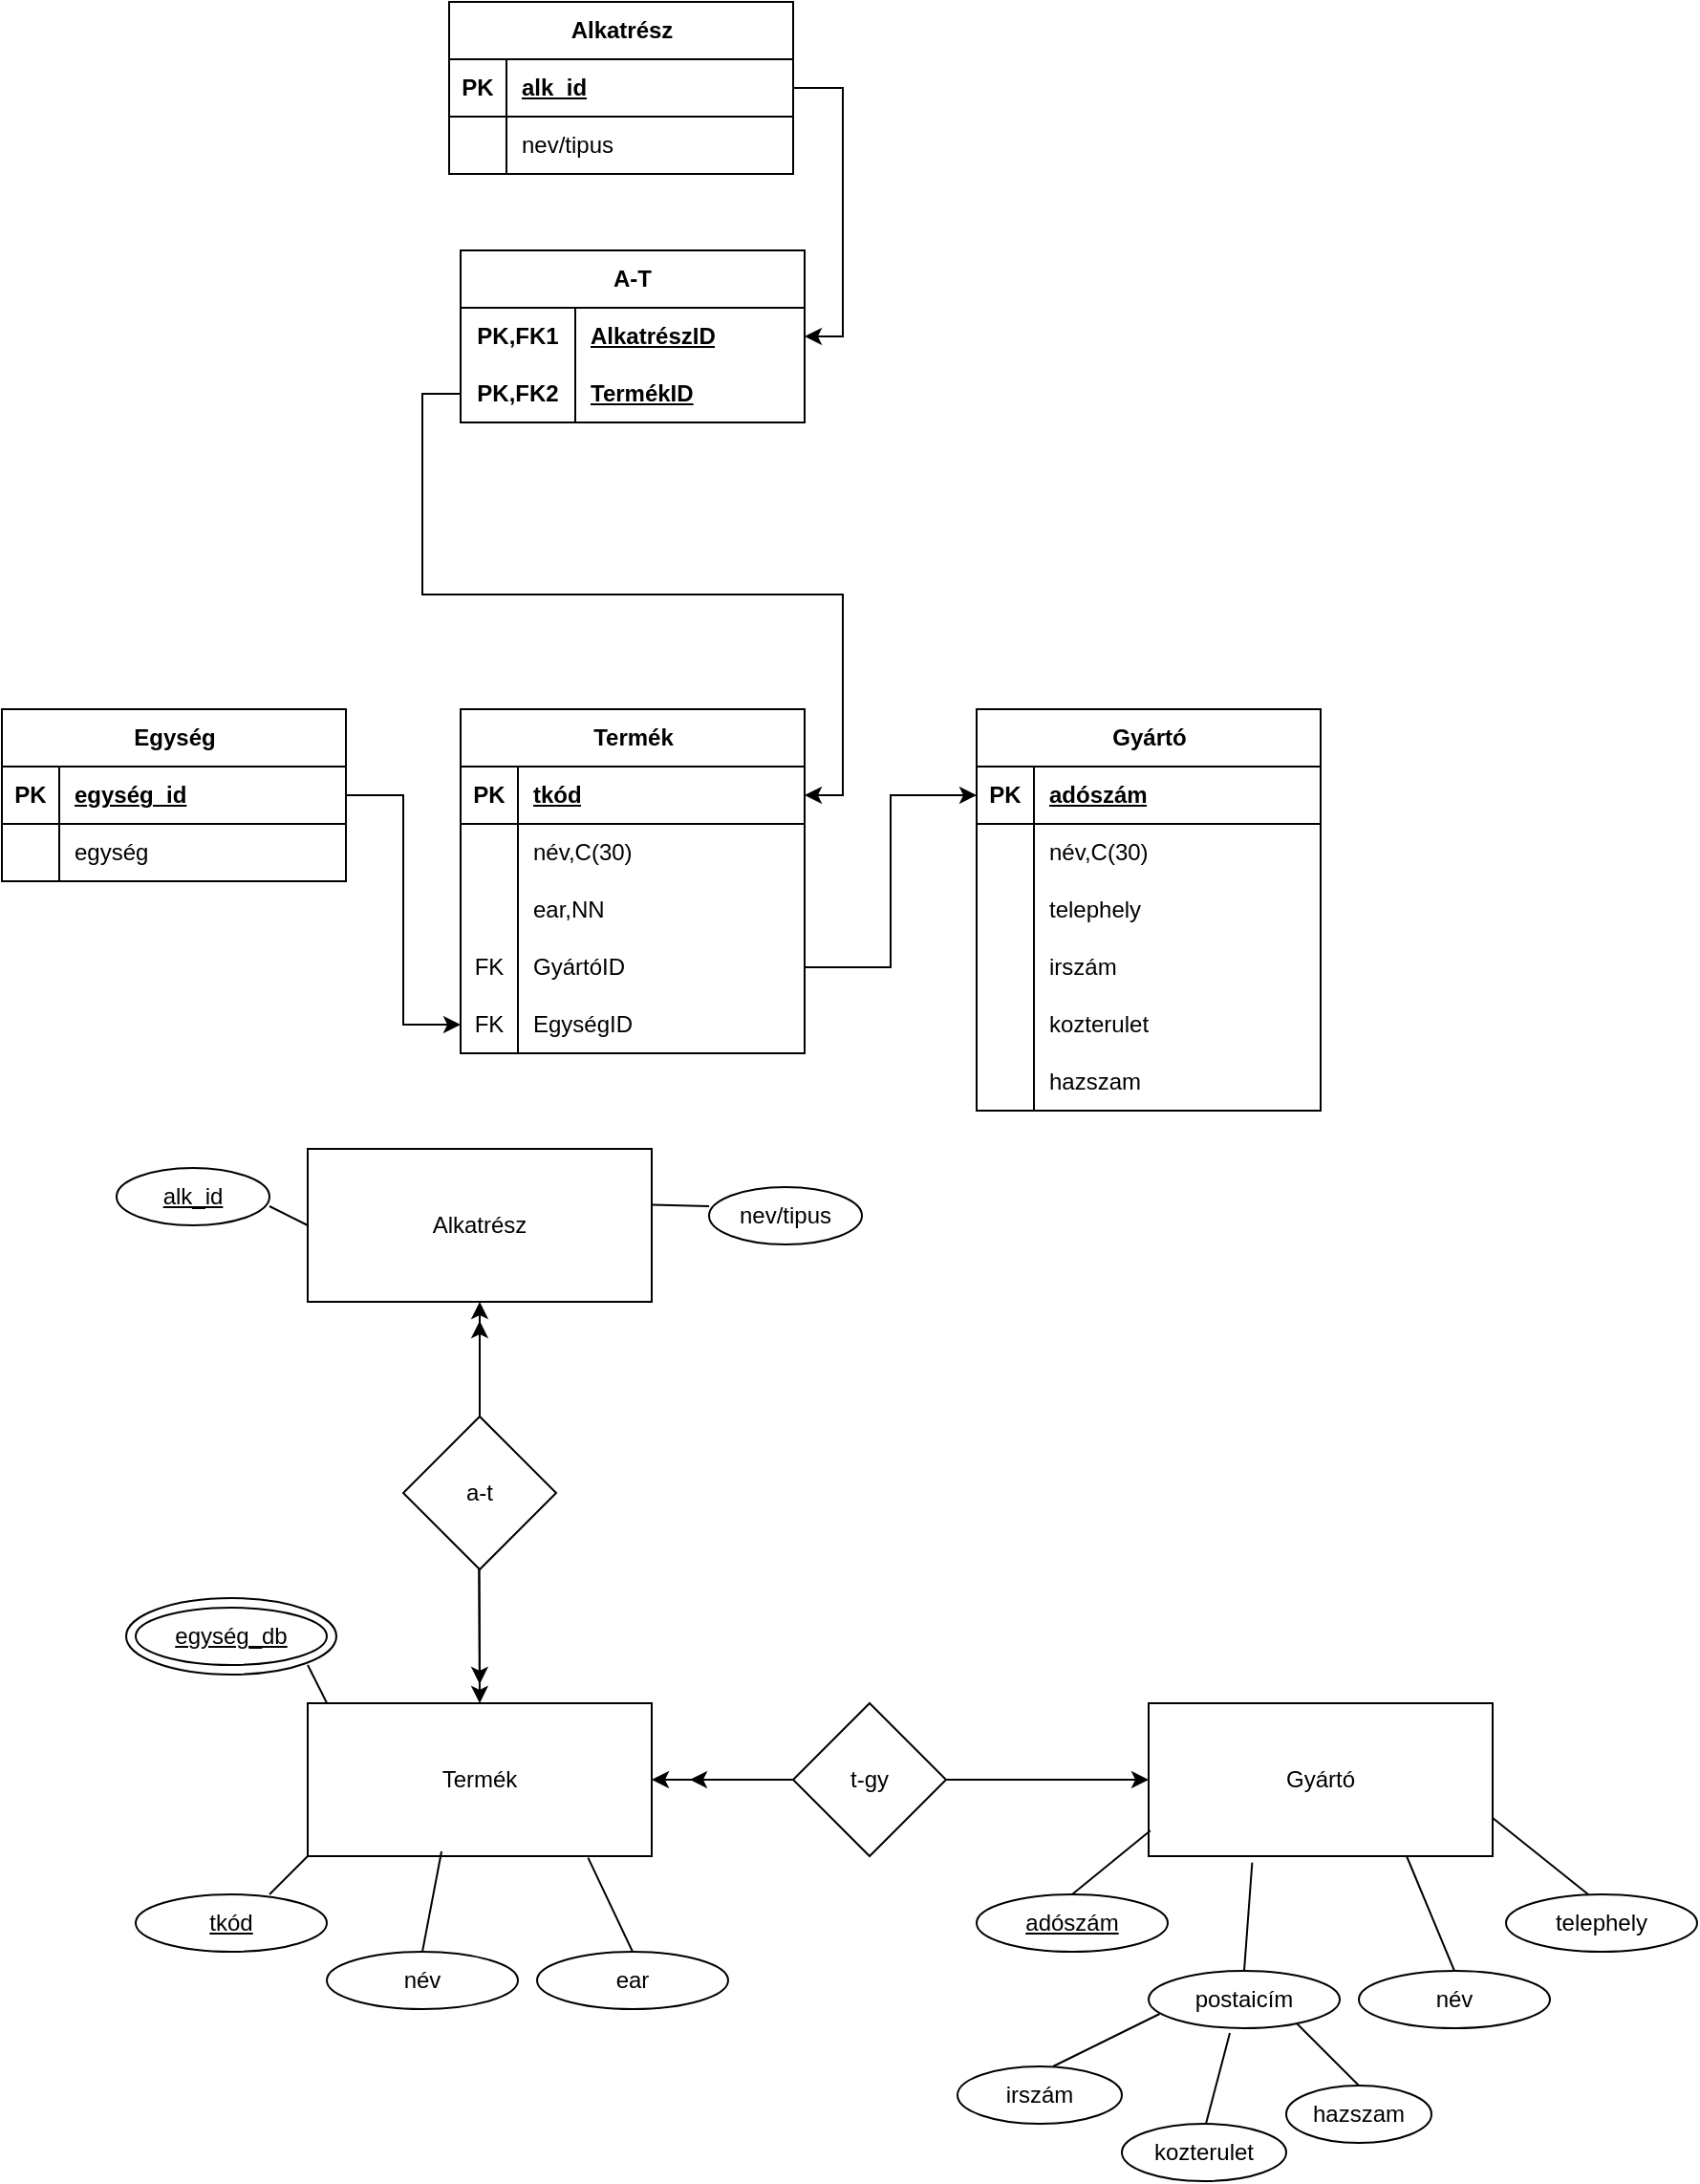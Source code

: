 <mxfile version="24.7.17">
  <diagram name="1 oldal" id="ex3Txr2FjhUjlNpyfDLN">
    <mxGraphModel dx="1541" dy="1957" grid="1" gridSize="10" guides="1" tooltips="1" connect="1" arrows="1" fold="1" page="1" pageScale="1" pageWidth="827" pageHeight="1169" math="0" shadow="0">
      <root>
        <mxCell id="0" />
        <mxCell id="1" parent="0" />
        <mxCell id="LWF4Wzzg6qmSSUHvdloJ-1" value="Termék" style="rounded=0;whiteSpace=wrap;html=1;" parent="1" vertex="1">
          <mxGeometry x="100" y="300" width="180" height="80" as="geometry" />
        </mxCell>
        <mxCell id="LWF4Wzzg6qmSSUHvdloJ-2" value="Gyártó" style="rounded=0;whiteSpace=wrap;html=1;" parent="1" vertex="1">
          <mxGeometry x="540" y="300" width="180" height="80" as="geometry" />
        </mxCell>
        <mxCell id="LWF4Wzzg6qmSSUHvdloJ-19" value="t-gy" style="rhombus;whiteSpace=wrap;html=1;" parent="1" vertex="1">
          <mxGeometry x="354" y="300" width="80" height="80" as="geometry" />
        </mxCell>
        <mxCell id="LWF4Wzzg6qmSSUHvdloJ-22" value="" style="endArrow=classic;html=1;rounded=0;entryX=0;entryY=0.5;entryDx=0;entryDy=0;" parent="1" target="LWF4Wzzg6qmSSUHvdloJ-2" edge="1">
          <mxGeometry width="50" height="50" relative="1" as="geometry">
            <mxPoint x="434" y="340" as="sourcePoint" />
            <mxPoint x="484" y="290" as="targetPoint" />
          </mxGeometry>
        </mxCell>
        <mxCell id="LWF4Wzzg6qmSSUHvdloJ-23" value="" style="endArrow=classic;html=1;rounded=0;entryX=1;entryY=0.5;entryDx=0;entryDy=0;" parent="1" target="LWF4Wzzg6qmSSUHvdloJ-1" edge="1">
          <mxGeometry width="50" height="50" relative="1" as="geometry">
            <mxPoint x="354" y="340" as="sourcePoint" />
            <mxPoint x="404" y="290" as="targetPoint" />
          </mxGeometry>
        </mxCell>
        <mxCell id="LWF4Wzzg6qmSSUHvdloJ-24" value="" style="endArrow=classic;html=1;rounded=0;" parent="1" edge="1">
          <mxGeometry width="50" height="50" relative="1" as="geometry">
            <mxPoint x="350" y="340" as="sourcePoint" />
            <mxPoint x="300" y="340" as="targetPoint" />
          </mxGeometry>
        </mxCell>
        <mxCell id="LWF4Wzzg6qmSSUHvdloJ-25" value="&lt;u&gt;tkód&lt;/u&gt;" style="ellipse;whiteSpace=wrap;html=1;" parent="1" vertex="1">
          <mxGeometry x="10" y="400" width="100" height="30" as="geometry" />
        </mxCell>
        <mxCell id="LWF4Wzzg6qmSSUHvdloJ-26" value="név" style="ellipse;whiteSpace=wrap;html=1;" parent="1" vertex="1">
          <mxGeometry x="110" y="430" width="100" height="30" as="geometry" />
        </mxCell>
        <mxCell id="LWF4Wzzg6qmSSUHvdloJ-27" value="ear" style="ellipse;whiteSpace=wrap;html=1;" parent="1" vertex="1">
          <mxGeometry x="220" y="430" width="100" height="30" as="geometry" />
        </mxCell>
        <mxCell id="LWF4Wzzg6qmSSUHvdloJ-28" value="&lt;u&gt;adószám&lt;/u&gt;" style="ellipse;whiteSpace=wrap;html=1;" parent="1" vertex="1">
          <mxGeometry x="450" y="400" width="100" height="30" as="geometry" />
        </mxCell>
        <mxCell id="LWF4Wzzg6qmSSUHvdloJ-29" value="postaicím" style="ellipse;whiteSpace=wrap;html=1;" parent="1" vertex="1">
          <mxGeometry x="540" y="440" width="100" height="30" as="geometry" />
        </mxCell>
        <mxCell id="LWF4Wzzg6qmSSUHvdloJ-30" value="telephely" style="ellipse;whiteSpace=wrap;html=1;" parent="1" vertex="1">
          <mxGeometry x="727" y="400" width="100" height="30" as="geometry" />
        </mxCell>
        <mxCell id="LWF4Wzzg6qmSSUHvdloJ-39" value="név" style="ellipse;whiteSpace=wrap;html=1;" parent="1" vertex="1">
          <mxGeometry x="650" y="440" width="100" height="30" as="geometry" />
        </mxCell>
        <mxCell id="LWF4Wzzg6qmSSUHvdloJ-40" value="irszám" style="ellipse;whiteSpace=wrap;html=1;" parent="1" vertex="1">
          <mxGeometry x="440" y="490" width="86" height="30" as="geometry" />
        </mxCell>
        <mxCell id="LWF4Wzzg6qmSSUHvdloJ-41" value="kozterulet" style="ellipse;whiteSpace=wrap;html=1;" parent="1" vertex="1">
          <mxGeometry x="526" y="520" width="86" height="30" as="geometry" />
        </mxCell>
        <mxCell id="LWF4Wzzg6qmSSUHvdloJ-42" value="hazszam" style="ellipse;whiteSpace=wrap;html=1;" parent="1" vertex="1">
          <mxGeometry x="612" y="500" width="76" height="30" as="geometry" />
        </mxCell>
        <mxCell id="LWF4Wzzg6qmSSUHvdloJ-44" value="Alkatrész" style="rounded=0;whiteSpace=wrap;html=1;" parent="1" vertex="1">
          <mxGeometry x="100" y="10" width="180" height="80" as="geometry" />
        </mxCell>
        <mxCell id="LWF4Wzzg6qmSSUHvdloJ-46" value="a-t" style="rhombus;whiteSpace=wrap;html=1;" parent="1" vertex="1">
          <mxGeometry x="150" y="150" width="80" height="80" as="geometry" />
        </mxCell>
        <mxCell id="LWF4Wzzg6qmSSUHvdloJ-49" value="" style="endArrow=classic;html=1;rounded=0;entryX=0.5;entryY=1;entryDx=0;entryDy=0;" parent="1" target="LWF4Wzzg6qmSSUHvdloJ-44" edge="1">
          <mxGeometry width="50" height="50" relative="1" as="geometry">
            <mxPoint x="190" y="150" as="sourcePoint" />
            <mxPoint x="240" y="100" as="targetPoint" />
          </mxGeometry>
        </mxCell>
        <mxCell id="LWF4Wzzg6qmSSUHvdloJ-50" value="" style="endArrow=classic;html=1;rounded=0;" parent="1" edge="1">
          <mxGeometry width="50" height="50" relative="1" as="geometry">
            <mxPoint x="189.71" y="230" as="sourcePoint" />
            <mxPoint x="190" y="300" as="targetPoint" />
          </mxGeometry>
        </mxCell>
        <mxCell id="LWF4Wzzg6qmSSUHvdloJ-51" value="" style="endArrow=classic;html=1;rounded=0;" parent="1" edge="1">
          <mxGeometry width="50" height="50" relative="1" as="geometry">
            <mxPoint x="189.71" y="230" as="sourcePoint" />
            <mxPoint x="190" y="290" as="targetPoint" />
          </mxGeometry>
        </mxCell>
        <mxCell id="LWF4Wzzg6qmSSUHvdloJ-52" value="nev/tipus" style="ellipse;whiteSpace=wrap;html=1;" parent="1" vertex="1">
          <mxGeometry x="310" y="30" width="80" height="30" as="geometry" />
        </mxCell>
        <mxCell id="LWF4Wzzg6qmSSUHvdloJ-53" value="" style="endArrow=classic;html=1;rounded=0;" parent="1" edge="1">
          <mxGeometry width="50" height="50" relative="1" as="geometry">
            <mxPoint x="190" y="150" as="sourcePoint" />
            <mxPoint x="190" y="100" as="targetPoint" />
          </mxGeometry>
        </mxCell>
        <mxCell id="LWF4Wzzg6qmSSUHvdloJ-55" value="&lt;u&gt;alk_id&lt;/u&gt;" style="ellipse;whiteSpace=wrap;html=1;" parent="1" vertex="1">
          <mxGeometry y="20" width="80" height="30" as="geometry" />
        </mxCell>
        <mxCell id="LWF4Wzzg6qmSSUHvdloJ-56" value="&lt;u&gt;egység_db&lt;/u&gt;" style="ellipse;whiteSpace=wrap;html=1;fillColor=none;" parent="1" vertex="1">
          <mxGeometry x="10" y="250" width="100" height="30" as="geometry" />
        </mxCell>
        <mxCell id="LWF4Wzzg6qmSSUHvdloJ-58" value="" style="ellipse;whiteSpace=wrap;html=1;fillColor=none;" parent="1" vertex="1">
          <mxGeometry x="5" y="245" width="110" height="40" as="geometry" />
        </mxCell>
        <mxCell id="LWF4Wzzg6qmSSUHvdloJ-59" value="" style="endArrow=none;html=1;rounded=0;entryX=0;entryY=1;entryDx=0;entryDy=0;" parent="1" target="LWF4Wzzg6qmSSUHvdloJ-1" edge="1">
          <mxGeometry width="50" height="50" relative="1" as="geometry">
            <mxPoint x="80" y="400" as="sourcePoint" />
            <mxPoint x="130" y="350" as="targetPoint" />
          </mxGeometry>
        </mxCell>
        <mxCell id="LWF4Wzzg6qmSSUHvdloJ-60" value="" style="endArrow=none;html=1;rounded=0;entryX=0.389;entryY=0.969;entryDx=0;entryDy=0;entryPerimeter=0;" parent="1" target="LWF4Wzzg6qmSSUHvdloJ-1" edge="1">
          <mxGeometry width="50" height="50" relative="1" as="geometry">
            <mxPoint x="160" y="430" as="sourcePoint" />
            <mxPoint x="210" y="380" as="targetPoint" />
          </mxGeometry>
        </mxCell>
        <mxCell id="LWF4Wzzg6qmSSUHvdloJ-61" value="" style="endArrow=none;html=1;rounded=0;entryX=0.815;entryY=1.01;entryDx=0;entryDy=0;entryPerimeter=0;" parent="1" target="LWF4Wzzg6qmSSUHvdloJ-1" edge="1">
          <mxGeometry width="50" height="50" relative="1" as="geometry">
            <mxPoint x="270" y="430" as="sourcePoint" />
            <mxPoint x="320" y="380" as="targetPoint" />
          </mxGeometry>
        </mxCell>
        <mxCell id="LWF4Wzzg6qmSSUHvdloJ-63" value="" style="endArrow=none;html=1;rounded=0;entryX=0.005;entryY=0.833;entryDx=0;entryDy=0;entryPerimeter=0;" parent="1" target="LWF4Wzzg6qmSSUHvdloJ-2" edge="1">
          <mxGeometry width="50" height="50" relative="1" as="geometry">
            <mxPoint x="500" y="400" as="sourcePoint" />
            <mxPoint x="550" y="350" as="targetPoint" />
          </mxGeometry>
        </mxCell>
        <mxCell id="LWF4Wzzg6qmSSUHvdloJ-64" value="" style="endArrow=none;html=1;rounded=0;entryX=0.301;entryY=1.042;entryDx=0;entryDy=0;entryPerimeter=0;" parent="1" target="LWF4Wzzg6qmSSUHvdloJ-2" edge="1">
          <mxGeometry width="50" height="50" relative="1" as="geometry">
            <mxPoint x="590" y="440" as="sourcePoint" />
            <mxPoint x="640" y="390" as="targetPoint" />
          </mxGeometry>
        </mxCell>
        <mxCell id="LWF4Wzzg6qmSSUHvdloJ-65" value="" style="endArrow=none;html=1;rounded=0;entryX=0.75;entryY=1;entryDx=0;entryDy=0;" parent="1" target="LWF4Wzzg6qmSSUHvdloJ-2" edge="1">
          <mxGeometry width="50" height="50" relative="1" as="geometry">
            <mxPoint x="700" y="440" as="sourcePoint" />
            <mxPoint x="750" y="390" as="targetPoint" />
          </mxGeometry>
        </mxCell>
        <mxCell id="LWF4Wzzg6qmSSUHvdloJ-66" value="" style="endArrow=none;html=1;rounded=0;entryX=1;entryY=0.75;entryDx=0;entryDy=0;" parent="1" target="LWF4Wzzg6qmSSUHvdloJ-2" edge="1">
          <mxGeometry width="50" height="50" relative="1" as="geometry">
            <mxPoint x="770" y="400" as="sourcePoint" />
            <mxPoint x="820" y="350" as="targetPoint" />
          </mxGeometry>
        </mxCell>
        <mxCell id="LWF4Wzzg6qmSSUHvdloJ-67" value="" style="endArrow=none;html=1;rounded=0;entryX=0.058;entryY=0.75;entryDx=0;entryDy=0;entryPerimeter=0;" parent="1" target="LWF4Wzzg6qmSSUHvdloJ-29" edge="1">
          <mxGeometry width="50" height="50" relative="1" as="geometry">
            <mxPoint x="490" y="490" as="sourcePoint" />
            <mxPoint x="540" y="440" as="targetPoint" />
          </mxGeometry>
        </mxCell>
        <mxCell id="LWF4Wzzg6qmSSUHvdloJ-68" value="" style="endArrow=none;html=1;rounded=0;entryX=0.425;entryY=1.083;entryDx=0;entryDy=0;entryPerimeter=0;" parent="1" target="LWF4Wzzg6qmSSUHvdloJ-29" edge="1">
          <mxGeometry width="50" height="50" relative="1" as="geometry">
            <mxPoint x="570" y="520" as="sourcePoint" />
            <mxPoint x="620" y="470" as="targetPoint" />
          </mxGeometry>
        </mxCell>
        <mxCell id="LWF4Wzzg6qmSSUHvdloJ-69" value="" style="endArrow=none;html=1;rounded=0;entryX=0.775;entryY=0.917;entryDx=0;entryDy=0;entryPerimeter=0;" parent="1" target="LWF4Wzzg6qmSSUHvdloJ-29" edge="1">
          <mxGeometry width="50" height="50" relative="1" as="geometry">
            <mxPoint x="650" y="500" as="sourcePoint" />
            <mxPoint x="700" y="450" as="targetPoint" />
          </mxGeometry>
        </mxCell>
        <mxCell id="LWF4Wzzg6qmSSUHvdloJ-70" value="" style="endArrow=none;html=1;rounded=0;entryX=0.056;entryY=0;entryDx=0;entryDy=0;entryPerimeter=0;" parent="1" target="LWF4Wzzg6qmSSUHvdloJ-1" edge="1">
          <mxGeometry width="50" height="50" relative="1" as="geometry">
            <mxPoint x="100" y="280" as="sourcePoint" />
            <mxPoint x="150" y="230" as="targetPoint" />
          </mxGeometry>
        </mxCell>
        <mxCell id="LWF4Wzzg6qmSSUHvdloJ-71" value="" style="endArrow=none;html=1;rounded=0;entryX=0;entryY=0.5;entryDx=0;entryDy=0;" parent="1" target="LWF4Wzzg6qmSSUHvdloJ-44" edge="1">
          <mxGeometry width="50" height="50" relative="1" as="geometry">
            <mxPoint x="80" y="40" as="sourcePoint" />
            <mxPoint x="130" y="-10" as="targetPoint" />
          </mxGeometry>
        </mxCell>
        <mxCell id="LWF4Wzzg6qmSSUHvdloJ-72" value="" style="endArrow=none;html=1;rounded=0;exitX=1;exitY=0.365;exitDx=0;exitDy=0;exitPerimeter=0;" parent="1" source="LWF4Wzzg6qmSSUHvdloJ-44" edge="1">
          <mxGeometry width="50" height="50" relative="1" as="geometry">
            <mxPoint x="260" y="90" as="sourcePoint" />
            <mxPoint x="310" y="40" as="targetPoint" />
          </mxGeometry>
        </mxCell>
        <mxCell id="BNZaZ487fC2I3IFNYC7y-1" value="Termék" style="shape=table;startSize=30;container=1;collapsible=1;childLayout=tableLayout;fixedRows=1;rowLines=0;fontStyle=1;align=center;resizeLast=1;html=1;" vertex="1" parent="1">
          <mxGeometry x="180" y="-220" width="180" height="180" as="geometry" />
        </mxCell>
        <mxCell id="BNZaZ487fC2I3IFNYC7y-2" value="" style="shape=tableRow;horizontal=0;startSize=0;swimlaneHead=0;swimlaneBody=0;fillColor=none;collapsible=0;dropTarget=0;points=[[0,0.5],[1,0.5]];portConstraint=eastwest;top=0;left=0;right=0;bottom=1;" vertex="1" parent="BNZaZ487fC2I3IFNYC7y-1">
          <mxGeometry y="30" width="180" height="30" as="geometry" />
        </mxCell>
        <mxCell id="BNZaZ487fC2I3IFNYC7y-3" value="PK" style="shape=partialRectangle;connectable=0;fillColor=none;top=0;left=0;bottom=0;right=0;fontStyle=1;overflow=hidden;whiteSpace=wrap;html=1;" vertex="1" parent="BNZaZ487fC2I3IFNYC7y-2">
          <mxGeometry width="30" height="30" as="geometry">
            <mxRectangle width="30" height="30" as="alternateBounds" />
          </mxGeometry>
        </mxCell>
        <mxCell id="BNZaZ487fC2I3IFNYC7y-4" value="tkód" style="shape=partialRectangle;connectable=0;fillColor=none;top=0;left=0;bottom=0;right=0;align=left;spacingLeft=6;fontStyle=5;overflow=hidden;whiteSpace=wrap;html=1;" vertex="1" parent="BNZaZ487fC2I3IFNYC7y-2">
          <mxGeometry x="30" width="150" height="30" as="geometry">
            <mxRectangle width="150" height="30" as="alternateBounds" />
          </mxGeometry>
        </mxCell>
        <mxCell id="BNZaZ487fC2I3IFNYC7y-5" value="" style="shape=tableRow;horizontal=0;startSize=0;swimlaneHead=0;swimlaneBody=0;fillColor=none;collapsible=0;dropTarget=0;points=[[0,0.5],[1,0.5]];portConstraint=eastwest;top=0;left=0;right=0;bottom=0;" vertex="1" parent="BNZaZ487fC2I3IFNYC7y-1">
          <mxGeometry y="60" width="180" height="30" as="geometry" />
        </mxCell>
        <mxCell id="BNZaZ487fC2I3IFNYC7y-6" value="" style="shape=partialRectangle;connectable=0;fillColor=none;top=0;left=0;bottom=0;right=0;editable=1;overflow=hidden;whiteSpace=wrap;html=1;" vertex="1" parent="BNZaZ487fC2I3IFNYC7y-5">
          <mxGeometry width="30" height="30" as="geometry">
            <mxRectangle width="30" height="30" as="alternateBounds" />
          </mxGeometry>
        </mxCell>
        <mxCell id="BNZaZ487fC2I3IFNYC7y-7" value="név,C(30)" style="shape=partialRectangle;connectable=0;fillColor=none;top=0;left=0;bottom=0;right=0;align=left;spacingLeft=6;overflow=hidden;whiteSpace=wrap;html=1;" vertex="1" parent="BNZaZ487fC2I3IFNYC7y-5">
          <mxGeometry x="30" width="150" height="30" as="geometry">
            <mxRectangle width="150" height="30" as="alternateBounds" />
          </mxGeometry>
        </mxCell>
        <mxCell id="BNZaZ487fC2I3IFNYC7y-8" value="" style="shape=tableRow;horizontal=0;startSize=0;swimlaneHead=0;swimlaneBody=0;fillColor=none;collapsible=0;dropTarget=0;points=[[0,0.5],[1,0.5]];portConstraint=eastwest;top=0;left=0;right=0;bottom=0;" vertex="1" parent="BNZaZ487fC2I3IFNYC7y-1">
          <mxGeometry y="90" width="180" height="30" as="geometry" />
        </mxCell>
        <mxCell id="BNZaZ487fC2I3IFNYC7y-9" value="" style="shape=partialRectangle;connectable=0;fillColor=none;top=0;left=0;bottom=0;right=0;editable=1;overflow=hidden;whiteSpace=wrap;html=1;" vertex="1" parent="BNZaZ487fC2I3IFNYC7y-8">
          <mxGeometry width="30" height="30" as="geometry">
            <mxRectangle width="30" height="30" as="alternateBounds" />
          </mxGeometry>
        </mxCell>
        <mxCell id="BNZaZ487fC2I3IFNYC7y-10" value="ear,NN" style="shape=partialRectangle;connectable=0;fillColor=none;top=0;left=0;bottom=0;right=0;align=left;spacingLeft=6;overflow=hidden;whiteSpace=wrap;html=1;" vertex="1" parent="BNZaZ487fC2I3IFNYC7y-8">
          <mxGeometry x="30" width="150" height="30" as="geometry">
            <mxRectangle width="150" height="30" as="alternateBounds" />
          </mxGeometry>
        </mxCell>
        <mxCell id="BNZaZ487fC2I3IFNYC7y-27" value="" style="shape=tableRow;horizontal=0;startSize=0;swimlaneHead=0;swimlaneBody=0;fillColor=none;collapsible=0;dropTarget=0;points=[[0,0.5],[1,0.5]];portConstraint=eastwest;top=0;left=0;right=0;bottom=0;" vertex="1" parent="BNZaZ487fC2I3IFNYC7y-1">
          <mxGeometry y="120" width="180" height="30" as="geometry" />
        </mxCell>
        <mxCell id="BNZaZ487fC2I3IFNYC7y-28" value="FK" style="shape=partialRectangle;connectable=0;fillColor=none;top=0;left=0;bottom=0;right=0;editable=1;overflow=hidden;whiteSpace=wrap;html=1;" vertex="1" parent="BNZaZ487fC2I3IFNYC7y-27">
          <mxGeometry width="30" height="30" as="geometry">
            <mxRectangle width="30" height="30" as="alternateBounds" />
          </mxGeometry>
        </mxCell>
        <mxCell id="BNZaZ487fC2I3IFNYC7y-29" value="GyártóID" style="shape=partialRectangle;connectable=0;fillColor=none;top=0;left=0;bottom=0;right=0;align=left;spacingLeft=6;overflow=hidden;whiteSpace=wrap;html=1;" vertex="1" parent="BNZaZ487fC2I3IFNYC7y-27">
          <mxGeometry x="30" width="150" height="30" as="geometry">
            <mxRectangle width="150" height="30" as="alternateBounds" />
          </mxGeometry>
        </mxCell>
        <mxCell id="BNZaZ487fC2I3IFNYC7y-44" value="" style="shape=tableRow;horizontal=0;startSize=0;swimlaneHead=0;swimlaneBody=0;fillColor=none;collapsible=0;dropTarget=0;points=[[0,0.5],[1,0.5]];portConstraint=eastwest;top=0;left=0;right=0;bottom=0;" vertex="1" parent="BNZaZ487fC2I3IFNYC7y-1">
          <mxGeometry y="150" width="180" height="30" as="geometry" />
        </mxCell>
        <mxCell id="BNZaZ487fC2I3IFNYC7y-45" value="FK" style="shape=partialRectangle;connectable=0;fillColor=none;top=0;left=0;bottom=0;right=0;editable=1;overflow=hidden;whiteSpace=wrap;html=1;" vertex="1" parent="BNZaZ487fC2I3IFNYC7y-44">
          <mxGeometry width="30" height="30" as="geometry">
            <mxRectangle width="30" height="30" as="alternateBounds" />
          </mxGeometry>
        </mxCell>
        <mxCell id="BNZaZ487fC2I3IFNYC7y-46" value="EgységID" style="shape=partialRectangle;connectable=0;fillColor=none;top=0;left=0;bottom=0;right=0;align=left;spacingLeft=6;overflow=hidden;whiteSpace=wrap;html=1;" vertex="1" parent="BNZaZ487fC2I3IFNYC7y-44">
          <mxGeometry x="30" width="150" height="30" as="geometry">
            <mxRectangle width="150" height="30" as="alternateBounds" />
          </mxGeometry>
        </mxCell>
        <mxCell id="BNZaZ487fC2I3IFNYC7y-14" value="Gyártó" style="shape=table;startSize=30;container=1;collapsible=1;childLayout=tableLayout;fixedRows=1;rowLines=0;fontStyle=1;align=center;resizeLast=1;html=1;" vertex="1" parent="1">
          <mxGeometry x="450" y="-220" width="180" height="210" as="geometry" />
        </mxCell>
        <mxCell id="BNZaZ487fC2I3IFNYC7y-15" value="" style="shape=tableRow;horizontal=0;startSize=0;swimlaneHead=0;swimlaneBody=0;fillColor=none;collapsible=0;dropTarget=0;points=[[0,0.5],[1,0.5]];portConstraint=eastwest;top=0;left=0;right=0;bottom=1;" vertex="1" parent="BNZaZ487fC2I3IFNYC7y-14">
          <mxGeometry y="30" width="180" height="30" as="geometry" />
        </mxCell>
        <mxCell id="BNZaZ487fC2I3IFNYC7y-16" value="PK" style="shape=partialRectangle;connectable=0;fillColor=none;top=0;left=0;bottom=0;right=0;fontStyle=1;overflow=hidden;whiteSpace=wrap;html=1;" vertex="1" parent="BNZaZ487fC2I3IFNYC7y-15">
          <mxGeometry width="30" height="30" as="geometry">
            <mxRectangle width="30" height="30" as="alternateBounds" />
          </mxGeometry>
        </mxCell>
        <mxCell id="BNZaZ487fC2I3IFNYC7y-17" value="adószám" style="shape=partialRectangle;connectable=0;fillColor=none;top=0;left=0;bottom=0;right=0;align=left;spacingLeft=6;fontStyle=5;overflow=hidden;whiteSpace=wrap;html=1;" vertex="1" parent="BNZaZ487fC2I3IFNYC7y-15">
          <mxGeometry x="30" width="150" height="30" as="geometry">
            <mxRectangle width="150" height="30" as="alternateBounds" />
          </mxGeometry>
        </mxCell>
        <mxCell id="BNZaZ487fC2I3IFNYC7y-18" value="" style="shape=tableRow;horizontal=0;startSize=0;swimlaneHead=0;swimlaneBody=0;fillColor=none;collapsible=0;dropTarget=0;points=[[0,0.5],[1,0.5]];portConstraint=eastwest;top=0;left=0;right=0;bottom=0;" vertex="1" parent="BNZaZ487fC2I3IFNYC7y-14">
          <mxGeometry y="60" width="180" height="30" as="geometry" />
        </mxCell>
        <mxCell id="BNZaZ487fC2I3IFNYC7y-19" value="" style="shape=partialRectangle;connectable=0;fillColor=none;top=0;left=0;bottom=0;right=0;editable=1;overflow=hidden;whiteSpace=wrap;html=1;" vertex="1" parent="BNZaZ487fC2I3IFNYC7y-18">
          <mxGeometry width="30" height="30" as="geometry">
            <mxRectangle width="30" height="30" as="alternateBounds" />
          </mxGeometry>
        </mxCell>
        <mxCell id="BNZaZ487fC2I3IFNYC7y-20" value="név,C(30)" style="shape=partialRectangle;connectable=0;fillColor=none;top=0;left=0;bottom=0;right=0;align=left;spacingLeft=6;overflow=hidden;whiteSpace=wrap;html=1;" vertex="1" parent="BNZaZ487fC2I3IFNYC7y-18">
          <mxGeometry x="30" width="150" height="30" as="geometry">
            <mxRectangle width="150" height="30" as="alternateBounds" />
          </mxGeometry>
        </mxCell>
        <mxCell id="BNZaZ487fC2I3IFNYC7y-21" value="" style="shape=tableRow;horizontal=0;startSize=0;swimlaneHead=0;swimlaneBody=0;fillColor=none;collapsible=0;dropTarget=0;points=[[0,0.5],[1,0.5]];portConstraint=eastwest;top=0;left=0;right=0;bottom=0;" vertex="1" parent="BNZaZ487fC2I3IFNYC7y-14">
          <mxGeometry y="90" width="180" height="30" as="geometry" />
        </mxCell>
        <mxCell id="BNZaZ487fC2I3IFNYC7y-22" value="" style="shape=partialRectangle;connectable=0;fillColor=none;top=0;left=0;bottom=0;right=0;editable=1;overflow=hidden;whiteSpace=wrap;html=1;" vertex="1" parent="BNZaZ487fC2I3IFNYC7y-21">
          <mxGeometry width="30" height="30" as="geometry">
            <mxRectangle width="30" height="30" as="alternateBounds" />
          </mxGeometry>
        </mxCell>
        <mxCell id="BNZaZ487fC2I3IFNYC7y-23" value="telephely" style="shape=partialRectangle;connectable=0;fillColor=none;top=0;left=0;bottom=0;right=0;align=left;spacingLeft=6;overflow=hidden;whiteSpace=wrap;html=1;" vertex="1" parent="BNZaZ487fC2I3IFNYC7y-21">
          <mxGeometry x="30" width="150" height="30" as="geometry">
            <mxRectangle width="150" height="30" as="alternateBounds" />
          </mxGeometry>
        </mxCell>
        <mxCell id="BNZaZ487fC2I3IFNYC7y-56" value="" style="shape=tableRow;horizontal=0;startSize=0;swimlaneHead=0;swimlaneBody=0;fillColor=none;collapsible=0;dropTarget=0;points=[[0,0.5],[1,0.5]];portConstraint=eastwest;top=0;left=0;right=0;bottom=0;" vertex="1" parent="BNZaZ487fC2I3IFNYC7y-14">
          <mxGeometry y="120" width="180" height="30" as="geometry" />
        </mxCell>
        <mxCell id="BNZaZ487fC2I3IFNYC7y-57" value="" style="shape=partialRectangle;connectable=0;fillColor=none;top=0;left=0;bottom=0;right=0;editable=1;overflow=hidden;whiteSpace=wrap;html=1;" vertex="1" parent="BNZaZ487fC2I3IFNYC7y-56">
          <mxGeometry width="30" height="30" as="geometry">
            <mxRectangle width="30" height="30" as="alternateBounds" />
          </mxGeometry>
        </mxCell>
        <mxCell id="BNZaZ487fC2I3IFNYC7y-58" value="irszám" style="shape=partialRectangle;connectable=0;fillColor=none;top=0;left=0;bottom=0;right=0;align=left;spacingLeft=6;overflow=hidden;whiteSpace=wrap;html=1;" vertex="1" parent="BNZaZ487fC2I3IFNYC7y-56">
          <mxGeometry x="30" width="150" height="30" as="geometry">
            <mxRectangle width="150" height="30" as="alternateBounds" />
          </mxGeometry>
        </mxCell>
        <mxCell id="BNZaZ487fC2I3IFNYC7y-59" value="" style="shape=tableRow;horizontal=0;startSize=0;swimlaneHead=0;swimlaneBody=0;fillColor=none;collapsible=0;dropTarget=0;points=[[0,0.5],[1,0.5]];portConstraint=eastwest;top=0;left=0;right=0;bottom=0;" vertex="1" parent="BNZaZ487fC2I3IFNYC7y-14">
          <mxGeometry y="150" width="180" height="30" as="geometry" />
        </mxCell>
        <mxCell id="BNZaZ487fC2I3IFNYC7y-60" value="" style="shape=partialRectangle;connectable=0;fillColor=none;top=0;left=0;bottom=0;right=0;editable=1;overflow=hidden;whiteSpace=wrap;html=1;" vertex="1" parent="BNZaZ487fC2I3IFNYC7y-59">
          <mxGeometry width="30" height="30" as="geometry">
            <mxRectangle width="30" height="30" as="alternateBounds" />
          </mxGeometry>
        </mxCell>
        <mxCell id="BNZaZ487fC2I3IFNYC7y-61" value="kozterulet" style="shape=partialRectangle;connectable=0;fillColor=none;top=0;left=0;bottom=0;right=0;align=left;spacingLeft=6;overflow=hidden;whiteSpace=wrap;html=1;" vertex="1" parent="BNZaZ487fC2I3IFNYC7y-59">
          <mxGeometry x="30" width="150" height="30" as="geometry">
            <mxRectangle width="150" height="30" as="alternateBounds" />
          </mxGeometry>
        </mxCell>
        <mxCell id="BNZaZ487fC2I3IFNYC7y-62" value="" style="shape=tableRow;horizontal=0;startSize=0;swimlaneHead=0;swimlaneBody=0;fillColor=none;collapsible=0;dropTarget=0;points=[[0,0.5],[1,0.5]];portConstraint=eastwest;top=0;left=0;right=0;bottom=0;" vertex="1" parent="BNZaZ487fC2I3IFNYC7y-14">
          <mxGeometry y="180" width="180" height="30" as="geometry" />
        </mxCell>
        <mxCell id="BNZaZ487fC2I3IFNYC7y-63" value="" style="shape=partialRectangle;connectable=0;fillColor=none;top=0;left=0;bottom=0;right=0;editable=1;overflow=hidden;whiteSpace=wrap;html=1;" vertex="1" parent="BNZaZ487fC2I3IFNYC7y-62">
          <mxGeometry width="30" height="30" as="geometry">
            <mxRectangle width="30" height="30" as="alternateBounds" />
          </mxGeometry>
        </mxCell>
        <mxCell id="BNZaZ487fC2I3IFNYC7y-64" value="hazszam" style="shape=partialRectangle;connectable=0;fillColor=none;top=0;left=0;bottom=0;right=0;align=left;spacingLeft=6;overflow=hidden;whiteSpace=wrap;html=1;" vertex="1" parent="BNZaZ487fC2I3IFNYC7y-62">
          <mxGeometry x="30" width="150" height="30" as="geometry">
            <mxRectangle width="150" height="30" as="alternateBounds" />
          </mxGeometry>
        </mxCell>
        <mxCell id="BNZaZ487fC2I3IFNYC7y-30" style="edgeStyle=orthogonalEdgeStyle;rounded=0;orthogonalLoop=1;jettySize=auto;html=1;entryX=0;entryY=0.5;entryDx=0;entryDy=0;" edge="1" parent="1" source="BNZaZ487fC2I3IFNYC7y-27" target="BNZaZ487fC2I3IFNYC7y-15">
          <mxGeometry relative="1" as="geometry" />
        </mxCell>
        <mxCell id="BNZaZ487fC2I3IFNYC7y-31" value="Egység" style="shape=table;startSize=30;container=1;collapsible=1;childLayout=tableLayout;fixedRows=1;rowLines=0;fontStyle=1;align=center;resizeLast=1;html=1;" vertex="1" parent="1">
          <mxGeometry x="-60" y="-220" width="180" height="90" as="geometry" />
        </mxCell>
        <mxCell id="BNZaZ487fC2I3IFNYC7y-32" value="" style="shape=tableRow;horizontal=0;startSize=0;swimlaneHead=0;swimlaneBody=0;fillColor=none;collapsible=0;dropTarget=0;points=[[0,0.5],[1,0.5]];portConstraint=eastwest;top=0;left=0;right=0;bottom=1;" vertex="1" parent="BNZaZ487fC2I3IFNYC7y-31">
          <mxGeometry y="30" width="180" height="30" as="geometry" />
        </mxCell>
        <mxCell id="BNZaZ487fC2I3IFNYC7y-33" value="PK" style="shape=partialRectangle;connectable=0;fillColor=none;top=0;left=0;bottom=0;right=0;fontStyle=1;overflow=hidden;whiteSpace=wrap;html=1;" vertex="1" parent="BNZaZ487fC2I3IFNYC7y-32">
          <mxGeometry width="30" height="30" as="geometry">
            <mxRectangle width="30" height="30" as="alternateBounds" />
          </mxGeometry>
        </mxCell>
        <mxCell id="BNZaZ487fC2I3IFNYC7y-34" value="egység_id" style="shape=partialRectangle;connectable=0;fillColor=none;top=0;left=0;bottom=0;right=0;align=left;spacingLeft=6;fontStyle=5;overflow=hidden;whiteSpace=wrap;html=1;" vertex="1" parent="BNZaZ487fC2I3IFNYC7y-32">
          <mxGeometry x="30" width="150" height="30" as="geometry">
            <mxRectangle width="150" height="30" as="alternateBounds" />
          </mxGeometry>
        </mxCell>
        <mxCell id="BNZaZ487fC2I3IFNYC7y-35" value="" style="shape=tableRow;horizontal=0;startSize=0;swimlaneHead=0;swimlaneBody=0;fillColor=none;collapsible=0;dropTarget=0;points=[[0,0.5],[1,0.5]];portConstraint=eastwest;top=0;left=0;right=0;bottom=0;" vertex="1" parent="BNZaZ487fC2I3IFNYC7y-31">
          <mxGeometry y="60" width="180" height="30" as="geometry" />
        </mxCell>
        <mxCell id="BNZaZ487fC2I3IFNYC7y-36" value="" style="shape=partialRectangle;connectable=0;fillColor=none;top=0;left=0;bottom=0;right=0;editable=1;overflow=hidden;whiteSpace=wrap;html=1;" vertex="1" parent="BNZaZ487fC2I3IFNYC7y-35">
          <mxGeometry width="30" height="30" as="geometry">
            <mxRectangle width="30" height="30" as="alternateBounds" />
          </mxGeometry>
        </mxCell>
        <mxCell id="BNZaZ487fC2I3IFNYC7y-37" value="egység" style="shape=partialRectangle;connectable=0;fillColor=none;top=0;left=0;bottom=0;right=0;align=left;spacingLeft=6;overflow=hidden;whiteSpace=wrap;html=1;" vertex="1" parent="BNZaZ487fC2I3IFNYC7y-35">
          <mxGeometry x="30" width="150" height="30" as="geometry">
            <mxRectangle width="150" height="30" as="alternateBounds" />
          </mxGeometry>
        </mxCell>
        <mxCell id="BNZaZ487fC2I3IFNYC7y-55" style="edgeStyle=orthogonalEdgeStyle;rounded=0;orthogonalLoop=1;jettySize=auto;html=1;entryX=0;entryY=0.5;entryDx=0;entryDy=0;" edge="1" parent="1" source="BNZaZ487fC2I3IFNYC7y-32" target="BNZaZ487fC2I3IFNYC7y-44">
          <mxGeometry relative="1" as="geometry" />
        </mxCell>
        <mxCell id="BNZaZ487fC2I3IFNYC7y-65" value="A-T" style="shape=table;startSize=30;container=1;collapsible=1;childLayout=tableLayout;fixedRows=1;rowLines=0;fontStyle=1;align=center;resizeLast=1;html=1;whiteSpace=wrap;" vertex="1" parent="1">
          <mxGeometry x="180" y="-460" width="180" height="90" as="geometry" />
        </mxCell>
        <mxCell id="BNZaZ487fC2I3IFNYC7y-66" value="" style="shape=tableRow;horizontal=0;startSize=0;swimlaneHead=0;swimlaneBody=0;fillColor=none;collapsible=0;dropTarget=0;points=[[0,0.5],[1,0.5]];portConstraint=eastwest;top=0;left=0;right=0;bottom=0;html=1;" vertex="1" parent="BNZaZ487fC2I3IFNYC7y-65">
          <mxGeometry y="30" width="180" height="30" as="geometry" />
        </mxCell>
        <mxCell id="BNZaZ487fC2I3IFNYC7y-67" value="PK,FK1" style="shape=partialRectangle;connectable=0;fillColor=none;top=0;left=0;bottom=0;right=0;fontStyle=1;overflow=hidden;html=1;whiteSpace=wrap;" vertex="1" parent="BNZaZ487fC2I3IFNYC7y-66">
          <mxGeometry width="60" height="30" as="geometry">
            <mxRectangle width="60" height="30" as="alternateBounds" />
          </mxGeometry>
        </mxCell>
        <mxCell id="BNZaZ487fC2I3IFNYC7y-68" value="AlkatrészID" style="shape=partialRectangle;connectable=0;fillColor=none;top=0;left=0;bottom=0;right=0;align=left;spacingLeft=6;fontStyle=5;overflow=hidden;html=1;whiteSpace=wrap;" vertex="1" parent="BNZaZ487fC2I3IFNYC7y-66">
          <mxGeometry x="60" width="120" height="30" as="geometry">
            <mxRectangle width="120" height="30" as="alternateBounds" />
          </mxGeometry>
        </mxCell>
        <mxCell id="BNZaZ487fC2I3IFNYC7y-69" value="" style="shape=tableRow;horizontal=0;startSize=0;swimlaneHead=0;swimlaneBody=0;fillColor=none;collapsible=0;dropTarget=0;points=[[0,0.5],[1,0.5]];portConstraint=eastwest;top=0;left=0;right=0;bottom=1;html=1;" vertex="1" parent="BNZaZ487fC2I3IFNYC7y-65">
          <mxGeometry y="60" width="180" height="30" as="geometry" />
        </mxCell>
        <mxCell id="BNZaZ487fC2I3IFNYC7y-70" value="PK,FK2" style="shape=partialRectangle;connectable=0;fillColor=none;top=0;left=0;bottom=0;right=0;fontStyle=1;overflow=hidden;html=1;whiteSpace=wrap;" vertex="1" parent="BNZaZ487fC2I3IFNYC7y-69">
          <mxGeometry width="60" height="30" as="geometry">
            <mxRectangle width="60" height="30" as="alternateBounds" />
          </mxGeometry>
        </mxCell>
        <mxCell id="BNZaZ487fC2I3IFNYC7y-71" value="TermékID" style="shape=partialRectangle;connectable=0;fillColor=none;top=0;left=0;bottom=0;right=0;align=left;spacingLeft=6;fontStyle=5;overflow=hidden;html=1;whiteSpace=wrap;" vertex="1" parent="BNZaZ487fC2I3IFNYC7y-69">
          <mxGeometry x="60" width="120" height="30" as="geometry">
            <mxRectangle width="120" height="30" as="alternateBounds" />
          </mxGeometry>
        </mxCell>
        <mxCell id="BNZaZ487fC2I3IFNYC7y-78" style="edgeStyle=orthogonalEdgeStyle;rounded=0;orthogonalLoop=1;jettySize=auto;html=1;entryX=1;entryY=0.5;entryDx=0;entryDy=0;" edge="1" parent="1" source="BNZaZ487fC2I3IFNYC7y-69" target="BNZaZ487fC2I3IFNYC7y-2">
          <mxGeometry relative="1" as="geometry" />
        </mxCell>
        <mxCell id="BNZaZ487fC2I3IFNYC7y-79" value="Alkatrész" style="shape=table;startSize=30;container=1;collapsible=1;childLayout=tableLayout;fixedRows=1;rowLines=0;fontStyle=1;align=center;resizeLast=1;html=1;" vertex="1" parent="1">
          <mxGeometry x="174" y="-590" width="180" height="90" as="geometry" />
        </mxCell>
        <mxCell id="BNZaZ487fC2I3IFNYC7y-80" value="" style="shape=tableRow;horizontal=0;startSize=0;swimlaneHead=0;swimlaneBody=0;fillColor=none;collapsible=0;dropTarget=0;points=[[0,0.5],[1,0.5]];portConstraint=eastwest;top=0;left=0;right=0;bottom=1;" vertex="1" parent="BNZaZ487fC2I3IFNYC7y-79">
          <mxGeometry y="30" width="180" height="30" as="geometry" />
        </mxCell>
        <mxCell id="BNZaZ487fC2I3IFNYC7y-81" value="PK" style="shape=partialRectangle;connectable=0;fillColor=none;top=0;left=0;bottom=0;right=0;fontStyle=1;overflow=hidden;whiteSpace=wrap;html=1;" vertex="1" parent="BNZaZ487fC2I3IFNYC7y-80">
          <mxGeometry width="30" height="30" as="geometry">
            <mxRectangle width="30" height="30" as="alternateBounds" />
          </mxGeometry>
        </mxCell>
        <mxCell id="BNZaZ487fC2I3IFNYC7y-82" value="alk_id" style="shape=partialRectangle;connectable=0;fillColor=none;top=0;left=0;bottom=0;right=0;align=left;spacingLeft=6;fontStyle=5;overflow=hidden;whiteSpace=wrap;html=1;" vertex="1" parent="BNZaZ487fC2I3IFNYC7y-80">
          <mxGeometry x="30" width="150" height="30" as="geometry">
            <mxRectangle width="150" height="30" as="alternateBounds" />
          </mxGeometry>
        </mxCell>
        <mxCell id="BNZaZ487fC2I3IFNYC7y-83" value="" style="shape=tableRow;horizontal=0;startSize=0;swimlaneHead=0;swimlaneBody=0;fillColor=none;collapsible=0;dropTarget=0;points=[[0,0.5],[1,0.5]];portConstraint=eastwest;top=0;left=0;right=0;bottom=0;" vertex="1" parent="BNZaZ487fC2I3IFNYC7y-79">
          <mxGeometry y="60" width="180" height="30" as="geometry" />
        </mxCell>
        <mxCell id="BNZaZ487fC2I3IFNYC7y-84" value="" style="shape=partialRectangle;connectable=0;fillColor=none;top=0;left=0;bottom=0;right=0;editable=1;overflow=hidden;whiteSpace=wrap;html=1;" vertex="1" parent="BNZaZ487fC2I3IFNYC7y-83">
          <mxGeometry width="30" height="30" as="geometry">
            <mxRectangle width="30" height="30" as="alternateBounds" />
          </mxGeometry>
        </mxCell>
        <mxCell id="BNZaZ487fC2I3IFNYC7y-85" value="nev/tipus" style="shape=partialRectangle;connectable=0;fillColor=none;top=0;left=0;bottom=0;right=0;align=left;spacingLeft=6;overflow=hidden;whiteSpace=wrap;html=1;" vertex="1" parent="BNZaZ487fC2I3IFNYC7y-83">
          <mxGeometry x="30" width="150" height="30" as="geometry">
            <mxRectangle width="150" height="30" as="alternateBounds" />
          </mxGeometry>
        </mxCell>
        <mxCell id="BNZaZ487fC2I3IFNYC7y-92" style="edgeStyle=orthogonalEdgeStyle;rounded=0;orthogonalLoop=1;jettySize=auto;html=1;entryX=1;entryY=0.5;entryDx=0;entryDy=0;" edge="1" parent="1" source="BNZaZ487fC2I3IFNYC7y-80" target="BNZaZ487fC2I3IFNYC7y-66">
          <mxGeometry relative="1" as="geometry" />
        </mxCell>
      </root>
    </mxGraphModel>
  </diagram>
</mxfile>
